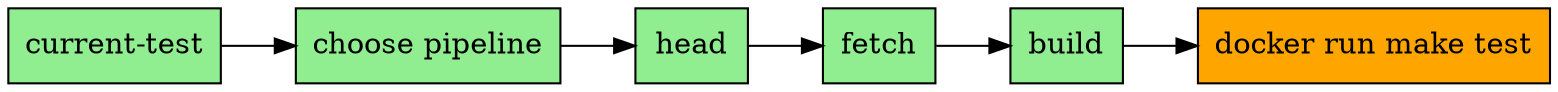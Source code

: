 digraph pipeline {
  node [shape="box"]
  rankdir=LR
  n2 [label="current-test",fillcolor="#90ee90",style="filled"]
  n1 [label="choose pipeline",fillcolor="#90ee90",style="filled"]
  n5 [label="head",fillcolor="#90ee90",style="filled"]
  n4 [label="fetch",fillcolor="#90ee90",style="filled"]
  n3 [label="build",fillcolor="#90ee90",style="filled"]
  n0 [label="docker run make test",fillcolor="#ffa500",style="filled"]
  n3 -> n0
  n4 -> n3
  n5 -> n4
  n1 -> n5
  n2 -> n1
  }
